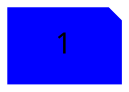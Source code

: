 digraph G {
  "1" [shape = "note",style = "filled",color = "blue",fontname = "Verdana",URL = "http://turbolent.com:8080/pages/1"];
}
